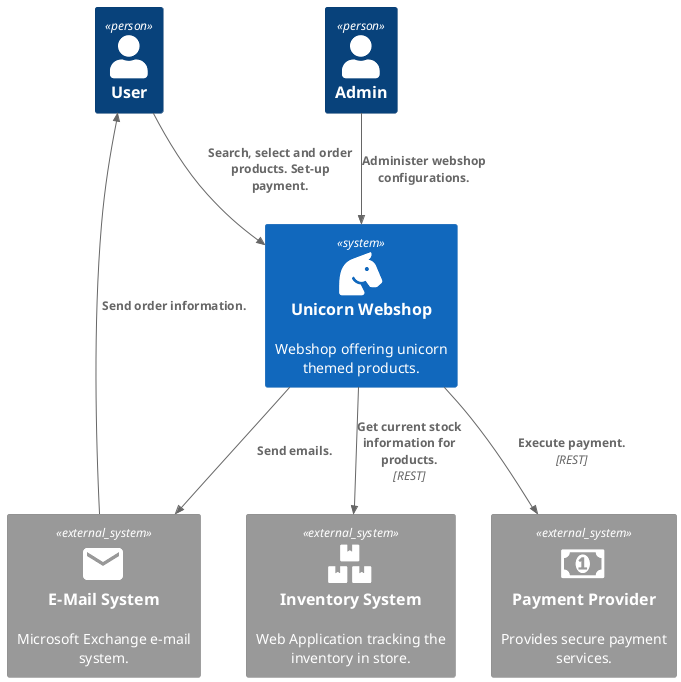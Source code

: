 @startuml c4-1-context
!include <C4/C4_Context>

' Standard Library: https://github.com/plantuml/plantuml-stdlib

!include <tupadr3/font-awesome-5/horse_head>
!include <tupadr3/material/email>
!include <tupadr3/font-awesome/money>
!include <tupadr3/font-awesome-5/boxes>

!include <awslib/AWSCommon>

Person(admin, "Admin")
Person(user, "User")

System(system, "Unicorn Webshop", "Webshop offering unicorn themed products.", $sprite=horse_head) 
System_Ext(inventory, "Inventory System", "Web Application tracking the inventory in store.", $sprite="boxes")
System_Ext(payment, "Payment Provider", "Provides secure payment services.", $sprite="money")
System_Ext(email, "E-Mail System", "Microsoft Exchange e-mail system.", $sprite="email")

Rel_D(user, system, "Search, select and order products. Set-up payment.")
Rel_D(admin, system, "Administer webshop configurations.")

Rel(system, inventory, "Get current stock information for products.", "REST")
Rel(system, payment, "Execute payment.", "REST")
Rel(system, email, "Send emails.")

Rel_U(email, user, "Send order information.")

@enduml
